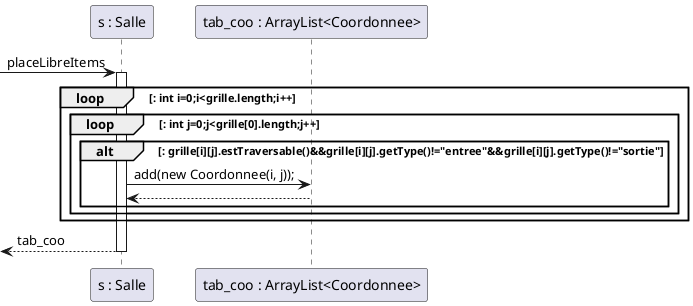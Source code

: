 @startuml
Participant "s : Salle" as s
Participant "tab_coo : ArrayList<Coordonnee>" as tc

-> s : placeLibreItems
activate s
loop : int i=0;i<grille.length;i++
loop : int j=0;j<grille[0].length;j++
alt : grille[i][j].estTraversable()&&grille[i][j].getType()!="entree"&&grille[i][j].getType()!="sortie"
s->tc : add(new Coordonnee(i, j));
tc-->s
end
end
end
<--s : tab_coo
deactivate s
@enduml